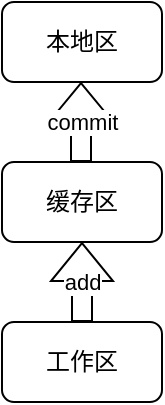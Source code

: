 <mxfile version="16.1.2" type="device" pages="2"><diagram id="B6XTVlmv-rgKN9UP8Y13" name="第 1 页"><mxGraphModel dx="946" dy="587" grid="1" gridSize="10" guides="1" tooltips="1" connect="1" arrows="1" fold="1" page="1" pageScale="1" pageWidth="827" pageHeight="1169" math="0" shadow="0"><root><mxCell id="0"/><mxCell id="1" parent="0"/><mxCell id="J4jYQ1bkq2oLb1KSyMZa-1" value="工作区" style="rounded=1;whiteSpace=wrap;html=1;" parent="1" vertex="1"><mxGeometry x="240" y="400" width="80" height="40" as="geometry"/></mxCell><mxCell id="J4jYQ1bkq2oLb1KSyMZa-2" value="缓存区" style="rounded=1;whiteSpace=wrap;html=1;" parent="1" vertex="1"><mxGeometry x="240" y="320" width="80" height="40" as="geometry"/></mxCell><mxCell id="J4jYQ1bkq2oLb1KSyMZa-3" value="本地区" style="rounded=1;whiteSpace=wrap;html=1;" parent="1" vertex="1"><mxGeometry x="240" y="240" width="80" height="40" as="geometry"/></mxCell><mxCell id="J4jYQ1bkq2oLb1KSyMZa-4" value="add" style="shape=flexArrow;endArrow=classic;html=1;rounded=0;entryX=0.5;entryY=1;entryDx=0;entryDy=0;exitX=0.5;exitY=0;exitDx=0;exitDy=0;" parent="1" source="J4jYQ1bkq2oLb1KSyMZa-1" target="J4jYQ1bkq2oLb1KSyMZa-2" edge="1"><mxGeometry width="50" height="50" relative="1" as="geometry"><mxPoint x="390" y="330" as="sourcePoint"/><mxPoint x="440" y="280" as="targetPoint"/><Array as="points"/></mxGeometry></mxCell><mxCell id="J4jYQ1bkq2oLb1KSyMZa-5" value="commit" style="shape=flexArrow;endArrow=classic;html=1;rounded=0;entryX=0.5;entryY=1;entryDx=0;entryDy=0;exitX=0.5;exitY=0;exitDx=0;exitDy=0;endWidth=12;endSize=4.33;" parent="1" edge="1"><mxGeometry width="50" height="50" relative="1" as="geometry"><mxPoint x="279.5" y="320" as="sourcePoint"/><mxPoint x="279.5" y="280" as="targetPoint"/><Array as="points"/></mxGeometry></mxCell></root></mxGraphModel></diagram><diagram id="a6VOD_mPOWoYuD9irb38" name="组内协作图"><mxGraphModel dx="946" dy="587" grid="1" gridSize="10" guides="1" tooltips="1" connect="1" arrows="1" fold="1" page="1" pageScale="1" pageWidth="827" pageHeight="1169" math="0" shadow="0"><root><mxCell id="NKEKeBJ3aiMNdXCWwlH7-0"/><mxCell id="NKEKeBJ3aiMNdXCWwlH7-1" parent="NKEKeBJ3aiMNdXCWwlH7-0"/><mxCell id="NKEKeBJ3aiMNdXCWwlH7-2" style="edgeStyle=orthogonalEdgeStyle;rounded=0;orthogonalLoop=1;jettySize=auto;html=1;exitX=0.5;exitY=1;exitDx=0;exitDy=0;entryX=0.641;entryY=0.004;entryDx=0;entryDy=0;entryPerimeter=0;elbow=vertical;curved=1;" edge="1" parent="NKEKeBJ3aiMNdXCWwlH7-1" source="NKEKeBJ3aiMNdXCWwlH7-4" target="NKEKeBJ3aiMNdXCWwlH7-5"><mxGeometry relative="1" as="geometry"><Array as="points"><mxPoint x="340" y="180"/><mxPoint x="281" y="180"/></Array></mxGeometry></mxCell><mxCell id="NKEKeBJ3aiMNdXCWwlH7-3" style="edgeStyle=orthogonalEdgeStyle;curved=1;rounded=0;orthogonalLoop=1;jettySize=auto;html=1;entryX=0.75;entryY=0;entryDx=0;entryDy=0;elbow=vertical;" edge="1" parent="NKEKeBJ3aiMNdXCWwlH7-1" source="NKEKeBJ3aiMNdXCWwlH7-4" target="NKEKeBJ3aiMNdXCWwlH7-20"><mxGeometry relative="1" as="geometry"/></mxCell><mxCell id="NKEKeBJ3aiMNdXCWwlH7-4" value="" style="rounded=1;whiteSpace=wrap;html=1;" vertex="1" parent="NKEKeBJ3aiMNdXCWwlH7-1"><mxGeometry x="160" y="40" width="360" height="80" as="geometry"/></mxCell><mxCell id="NKEKeBJ3aiMNdXCWwlH7-5" value="" style="rounded=1;whiteSpace=wrap;html=1;" vertex="1" parent="NKEKeBJ3aiMNdXCWwlH7-1"><mxGeometry x="44" y="240" width="370" height="270" as="geometry"/></mxCell><mxCell id="NKEKeBJ3aiMNdXCWwlH7-6" value="本地库（master）" style="rounded=1;whiteSpace=wrap;html=1;" vertex="1" parent="NKEKeBJ3aiMNdXCWwlH7-1"><mxGeometry x="54" y="290" width="120" height="40" as="geometry"/></mxCell><mxCell id="NKEKeBJ3aiMNdXCWwlH7-7" value="" style="edgeStyle=orthogonalEdgeStyle;rounded=0;orthogonalLoop=1;jettySize=auto;html=1;" edge="1" parent="NKEKeBJ3aiMNdXCWwlH7-1" source="NKEKeBJ3aiMNdXCWwlH7-9" target="NKEKeBJ3aiMNdXCWwlH7-6"><mxGeometry relative="1" as="geometry"><Array as="points"><mxPoint x="254" y="360"/><mxPoint x="114" y="360"/></Array></mxGeometry></mxCell><mxCell id="NKEKeBJ3aiMNdXCWwlH7-8" value="" style="edgeStyle=orthogonalEdgeStyle;rounded=0;orthogonalLoop=1;jettySize=auto;html=1;" edge="1" parent="NKEKeBJ3aiMNdXCWwlH7-1" source="NKEKeBJ3aiMNdXCWwlH7-9" target="NKEKeBJ3aiMNdXCWwlH7-14"><mxGeometry relative="1" as="geometry"/></mxCell><mxCell id="NKEKeBJ3aiMNdXCWwlH7-9" value="暂存区" style="rounded=1;whiteSpace=wrap;html=1;" vertex="1" parent="NKEKeBJ3aiMNdXCWwlH7-1"><mxGeometry x="194" y="370" width="120" height="40" as="geometry"/></mxCell><mxCell id="NKEKeBJ3aiMNdXCWwlH7-10" value="" style="edgeStyle=orthogonalEdgeStyle;rounded=0;orthogonalLoop=1;jettySize=auto;html=1;" edge="1" parent="NKEKeBJ3aiMNdXCWwlH7-1" source="NKEKeBJ3aiMNdXCWwlH7-11" target="NKEKeBJ3aiMNdXCWwlH7-9"><mxGeometry relative="1" as="geometry"/></mxCell><mxCell id="NKEKeBJ3aiMNdXCWwlH7-11" value="工作区" style="rounded=1;whiteSpace=wrap;html=1;" vertex="1" parent="NKEKeBJ3aiMNdXCWwlH7-1"><mxGeometry x="194" y="450" width="120" height="40" as="geometry"/></mxCell><mxCell id="NKEKeBJ3aiMNdXCWwlH7-12" value="add" style="text;html=1;strokeColor=none;fillColor=none;align=center;verticalAlign=middle;whiteSpace=wrap;rounded=0;" vertex="1" parent="NKEKeBJ3aiMNdXCWwlH7-1"><mxGeometry x="224" y="430" width="60" height="10" as="geometry"/></mxCell><mxCell id="NKEKeBJ3aiMNdXCWwlH7-13" value="commit" style="text;html=1;strokeColor=none;fillColor=none;align=center;verticalAlign=middle;whiteSpace=wrap;rounded=0;" vertex="1" parent="NKEKeBJ3aiMNdXCWwlH7-1"><mxGeometry x="224" y="350" width="60" height="10" as="geometry"/></mxCell><mxCell id="NKEKeBJ3aiMNdXCWwlH7-14" value="本地库（branch）" style="rounded=1;whiteSpace=wrap;html=1;" vertex="1" parent="NKEKeBJ3aiMNdXCWwlH7-1"><mxGeometry x="284" y="290" width="120" height="40" as="geometry"/></mxCell><mxCell id="NKEKeBJ3aiMNdXCWwlH7-15" value="" style="endArrow=classic;startArrow=classic;html=1;rounded=0;exitX=1;exitY=0.5;exitDx=0;exitDy=0;entryX=0;entryY=0.5;entryDx=0;entryDy=0;" edge="1" parent="NKEKeBJ3aiMNdXCWwlH7-1" source="NKEKeBJ3aiMNdXCWwlH7-6" target="NKEKeBJ3aiMNdXCWwlH7-14"><mxGeometry width="50" height="50" relative="1" as="geometry"><mxPoint x="434" y="300" as="sourcePoint"/><mxPoint x="484" y="250" as="targetPoint"/></mxGeometry></mxCell><mxCell id="NKEKeBJ3aiMNdXCWwlH7-16" value="checkout" style="text;html=1;strokeColor=none;fillColor=none;align=center;verticalAlign=middle;whiteSpace=wrap;rounded=0;" vertex="1" parent="NKEKeBJ3aiMNdXCWwlH7-1"><mxGeometry x="194" y="290" width="70" height="10" as="geometry"/></mxCell><mxCell id="NKEKeBJ3aiMNdXCWwlH7-17" value="master" style="rounded=1;whiteSpace=wrap;html=1;" vertex="1" parent="NKEKeBJ3aiMNdXCWwlH7-1"><mxGeometry x="200" y="60" width="120" height="40" as="geometry"/></mxCell><mxCell id="NKEKeBJ3aiMNdXCWwlH7-18" value="branch" style="rounded=1;whiteSpace=wrap;html=1;" vertex="1" parent="NKEKeBJ3aiMNdXCWwlH7-1"><mxGeometry x="360" y="60" width="120" height="40" as="geometry"/></mxCell><mxCell id="NKEKeBJ3aiMNdXCWwlH7-19" style="edgeStyle=orthogonalEdgeStyle;curved=1;rounded=0;orthogonalLoop=1;jettySize=auto;html=1;exitX=0.5;exitY=0;exitDx=0;exitDy=0;entryX=0.8;entryY=1.075;entryDx=0;entryDy=0;entryPerimeter=0;elbow=vertical;" edge="1" parent="NKEKeBJ3aiMNdXCWwlH7-1" source="NKEKeBJ3aiMNdXCWwlH7-20" target="NKEKeBJ3aiMNdXCWwlH7-4"><mxGeometry relative="1" as="geometry"/></mxCell><mxCell id="NKEKeBJ3aiMNdXCWwlH7-20" value="" style="rounded=1;whiteSpace=wrap;html=1;" vertex="1" parent="NKEKeBJ3aiMNdXCWwlH7-1"><mxGeometry x="550" y="240" width="120" height="120" as="geometry"/></mxCell><mxCell id="NKEKeBJ3aiMNdXCWwlH7-21" value="User 1" style="text;html=1;strokeColor=none;fillColor=none;align=center;verticalAlign=middle;whiteSpace=wrap;rounded=0;" vertex="1" parent="NKEKeBJ3aiMNdXCWwlH7-1"><mxGeometry x="70" y="240" width="60" height="30" as="geometry"/></mxCell><mxCell id="NKEKeBJ3aiMNdXCWwlH7-22" value="other PC user" style="text;html=1;strokeColor=none;fillColor=none;align=center;verticalAlign=middle;whiteSpace=wrap;rounded=0;" vertex="1" parent="NKEKeBJ3aiMNdXCWwlH7-1"><mxGeometry x="550" y="250" width="60" height="30" as="geometry"/></mxCell><mxCell id="NKEKeBJ3aiMNdXCWwlH7-23" value="" style="curved=1;endArrow=classic;html=1;rounded=0;exitX=0.5;exitY=0;exitDx=0;exitDy=0;entryX=0.411;entryY=0.988;entryDx=0;entryDy=0;entryPerimeter=0;" edge="1" parent="NKEKeBJ3aiMNdXCWwlH7-1" source="NKEKeBJ3aiMNdXCWwlH7-5" target="NKEKeBJ3aiMNdXCWwlH7-4"><mxGeometry width="50" height="50" relative="1" as="geometry"><mxPoint x="390" y="300" as="sourcePoint"/><mxPoint x="440" y="250" as="targetPoint"/><Array as="points"><mxPoint x="229" y="170"/><mxPoint x="290" y="170"/></Array></mxGeometry></mxCell><mxCell id="NKEKeBJ3aiMNdXCWwlH7-24" value="first push" style="text;html=1;strokeColor=none;fillColor=none;align=center;verticalAlign=middle;whiteSpace=wrap;rounded=0;" vertex="1" parent="NKEKeBJ3aiMNdXCWwlH7-1"><mxGeometry x="194" y="150" width="60" height="30" as="geometry"/></mxCell><mxCell id="NKEKeBJ3aiMNdXCWwlH7-25" value="pull" style="text;html=1;strokeColor=none;fillColor=none;align=center;verticalAlign=middle;whiteSpace=wrap;rounded=0;" vertex="1" parent="NKEKeBJ3aiMNdXCWwlH7-1"><mxGeometry x="310" y="170" width="60" height="30" as="geometry"/></mxCell><mxCell id="NKEKeBJ3aiMNdXCWwlH7-26" value="demo" style="swimlane;fontStyle=0;childLayout=stackLayout;horizontal=1;startSize=30;horizontalStack=0;resizeParent=1;resizeParentMax=0;resizeLast=0;collapsible=1;marginBottom=0;" vertex="1" parent="NKEKeBJ3aiMNdXCWwlH7-1"><mxGeometry x="64" y="370" width="96" height="120" as="geometry"/></mxCell><mxCell id="NKEKeBJ3aiMNdXCWwlH7-27" value="test1.txt" style="text;strokeColor=none;fillColor=none;align=left;verticalAlign=middle;spacingLeft=4;spacingRight=4;overflow=hidden;points=[[0,0.5],[1,0.5]];portConstraint=eastwest;rotatable=0;" vertex="1" parent="NKEKeBJ3aiMNdXCWwlH7-26"><mxGeometry y="30" width="96" height="30" as="geometry"/></mxCell><mxCell id="NKEKeBJ3aiMNdXCWwlH7-28" value="test2.txt" style="text;strokeColor=none;fillColor=none;align=left;verticalAlign=middle;spacingLeft=4;spacingRight=4;overflow=hidden;points=[[0,0.5],[1,0.5]];portConstraint=eastwest;rotatable=0;" vertex="1" parent="NKEKeBJ3aiMNdXCWwlH7-26"><mxGeometry y="60" width="96" height="30" as="geometry"/></mxCell><mxCell id="NKEKeBJ3aiMNdXCWwlH7-29" value="test3.txt" style="text;strokeColor=none;fillColor=none;align=left;verticalAlign=middle;spacingLeft=4;spacingRight=4;overflow=hidden;points=[[0,0.5],[1,0.5]];portConstraint=eastwest;rotatable=0;" vertex="1" parent="NKEKeBJ3aiMNdXCWwlH7-26"><mxGeometry y="90" width="96" height="30" as="geometry"/></mxCell><mxCell id="NKEKeBJ3aiMNdXCWwlH7-31" value="clone" style="text;html=1;strokeColor=none;fillColor=none;align=center;verticalAlign=middle;whiteSpace=wrap;rounded=0;" vertex="1" parent="NKEKeBJ3aiMNdXCWwlH7-1"><mxGeometry x="620" y="120" width="60" height="30" as="geometry"/></mxCell><mxCell id="NKEKeBJ3aiMNdXCWwlH7-32" value="push" style="text;html=1;strokeColor=none;fillColor=none;align=center;verticalAlign=middle;whiteSpace=wrap;rounded=0;" vertex="1" parent="NKEKeBJ3aiMNdXCWwlH7-1"><mxGeometry x="480" y="140" width="60" height="30" as="geometry"/></mxCell><mxCell id="NKEKeBJ3aiMNdXCWwlH7-33" value="&lt;h1&gt;step 0&lt;/h1&gt;&lt;div&gt;git config&lt;/div&gt;&lt;div&gt;git init&lt;/div&gt;" style="text;html=1;strokeColor=none;fillColor=none;spacing=5;spacingTop=-20;whiteSpace=wrap;overflow=hidden;rounded=0;" vertex="1" parent="NKEKeBJ3aiMNdXCWwlH7-1"><mxGeometry x="470" y="410" width="190" height="120" as="geometry"/></mxCell></root></mxGraphModel></diagram></mxfile>